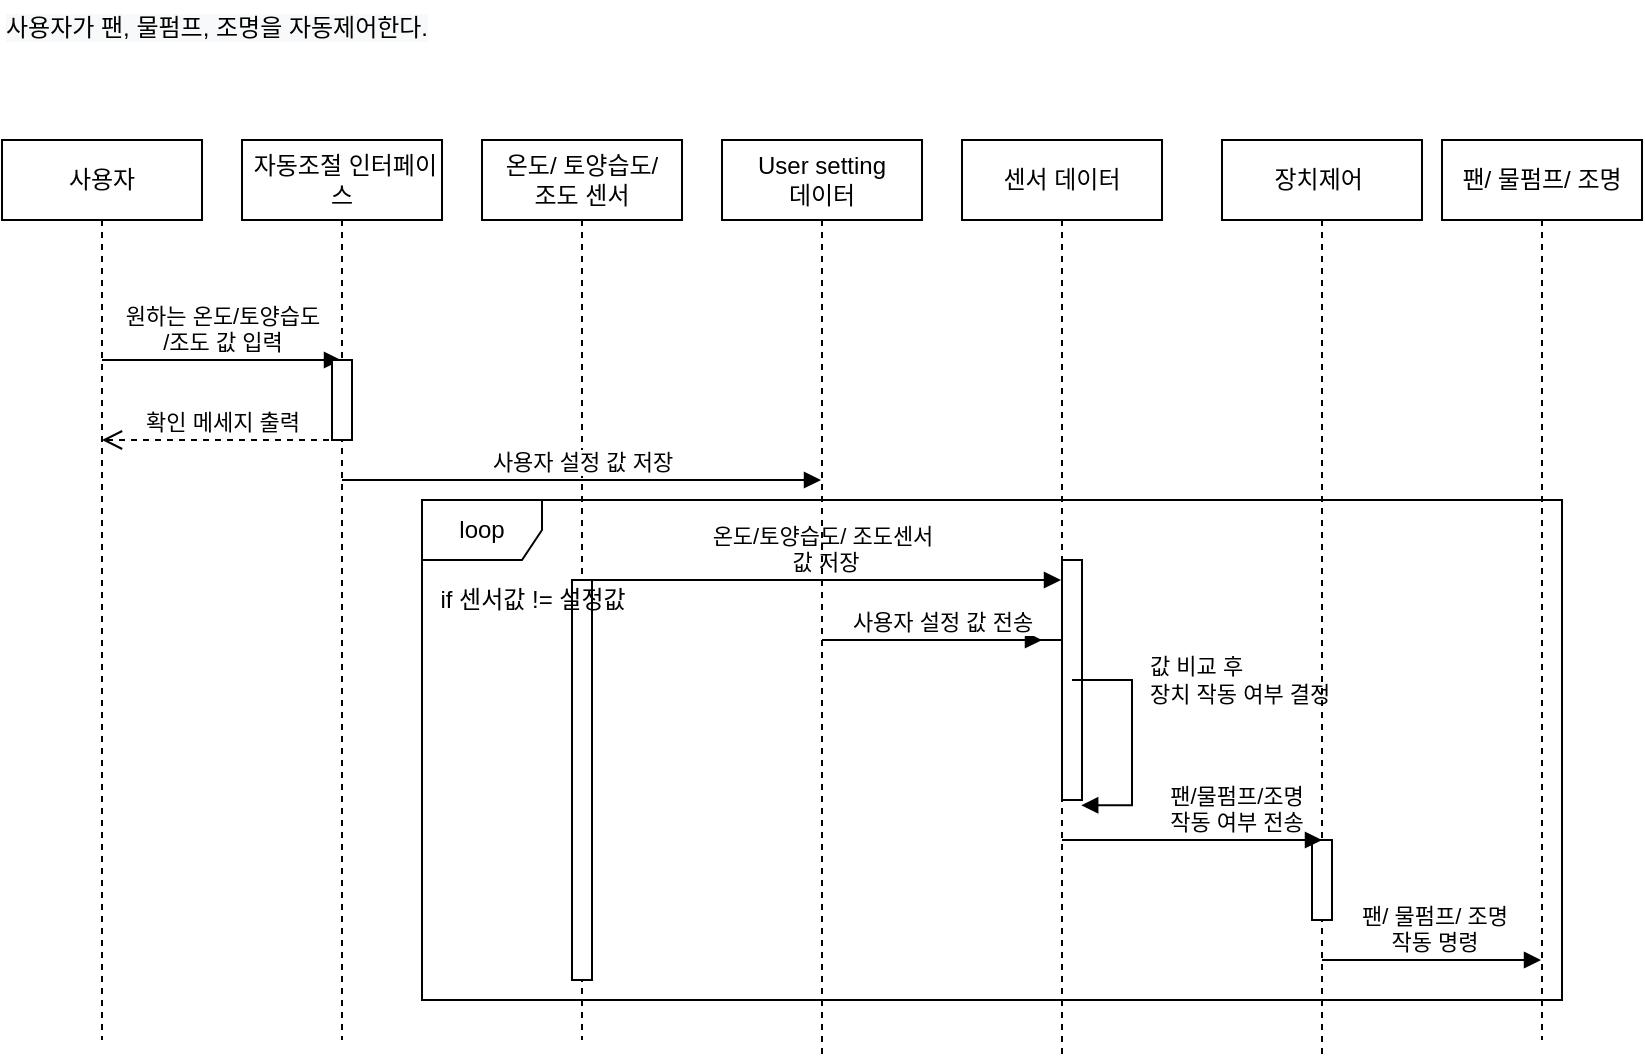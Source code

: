 <mxfile version="20.4.0" type="github">
  <diagram id="Z_jb_i1OUhFMdzfZDqN_" name="페이지-1">
    <mxGraphModel dx="1038" dy="513" grid="1" gridSize="10" guides="1" tooltips="1" connect="1" arrows="1" fold="1" page="1" pageScale="1" pageWidth="827" pageHeight="1169" math="0" shadow="0">
      <root>
        <mxCell id="0" />
        <mxCell id="1" parent="0" />
        <mxCell id="ybVhzSZ3yJq0IbKlZSbC-16" value="loop" style="shape=umlFrame;whiteSpace=wrap;html=1;" parent="1" vertex="1">
          <mxGeometry x="260" y="280" width="570" height="250" as="geometry" />
        </mxCell>
        <mxCell id="ybVhzSZ3yJq0IbKlZSbC-1" value="&lt;span style=&quot;color: rgb(0, 0, 0); font-family: Helvetica; font-size: 12px; font-style: normal; font-variant-ligatures: normal; font-variant-caps: normal; font-weight: 400; letter-spacing: normal; orphans: 2; text-align: center; text-indent: 0px; text-transform: none; widows: 2; word-spacing: 0px; -webkit-text-stroke-width: 0px; background-color: rgb(248, 249, 250); text-decoration-thickness: initial; text-decoration-style: initial; text-decoration-color: initial; float: none; display: inline !important;&quot;&gt;사용자가 팬, 물펌프, 조명을 자동제어한다.&lt;/span&gt;" style="text;whiteSpace=wrap;html=1;" parent="1" vertex="1">
          <mxGeometry x="50" y="30" width="260" height="40" as="geometry" />
        </mxCell>
        <mxCell id="ybVhzSZ3yJq0IbKlZSbC-5" value="사용자" style="shape=umlLifeline;perimeter=lifelinePerimeter;whiteSpace=wrap;html=1;container=1;collapsible=0;recursiveResize=0;outlineConnect=0;" parent="1" vertex="1">
          <mxGeometry x="50" y="100" width="100" height="450" as="geometry" />
        </mxCell>
        <mxCell id="ybVhzSZ3yJq0IbKlZSbC-6" value="원하는 온도/토양습도&lt;br&gt;/조도 값 입력" style="html=1;verticalAlign=bottom;endArrow=block;rounded=0;" parent="ybVhzSZ3yJq0IbKlZSbC-5" target="ybVhzSZ3yJq0IbKlZSbC-7" edge="1">
          <mxGeometry width="80" relative="1" as="geometry">
            <mxPoint x="50" y="110" as="sourcePoint" />
            <mxPoint x="180" y="110" as="targetPoint" />
            <Array as="points" />
          </mxGeometry>
        </mxCell>
        <mxCell id="ybVhzSZ3yJq0IbKlZSbC-7" value="&amp;nbsp;자동조절 인터페이스" style="shape=umlLifeline;perimeter=lifelinePerimeter;whiteSpace=wrap;html=1;container=1;collapsible=0;recursiveResize=0;outlineConnect=0;" parent="1" vertex="1">
          <mxGeometry x="170" y="100" width="100" height="450" as="geometry" />
        </mxCell>
        <mxCell id="ybVhzSZ3yJq0IbKlZSbC-8" value="확인 메세지 출력" style="html=1;verticalAlign=bottom;endArrow=open;dashed=1;endSize=8;rounded=0;" parent="ybVhzSZ3yJq0IbKlZSbC-7" target="ybVhzSZ3yJq0IbKlZSbC-5" edge="1">
          <mxGeometry relative="1" as="geometry">
            <mxPoint x="49.5" y="150" as="sourcePoint" />
            <mxPoint x="-70.5" y="150" as="targetPoint" />
            <Array as="points">
              <mxPoint x="20" y="150" />
            </Array>
          </mxGeometry>
        </mxCell>
        <mxCell id="ybVhzSZ3yJq0IbKlZSbC-27" value="" style="html=1;points=[];perimeter=orthogonalPerimeter;" parent="ybVhzSZ3yJq0IbKlZSbC-7" vertex="1">
          <mxGeometry x="45" y="110" width="10" height="40" as="geometry" />
        </mxCell>
        <mxCell id="ybVhzSZ3yJq0IbKlZSbC-9" value="센서 데이터" style="shape=umlLifeline;perimeter=lifelinePerimeter;whiteSpace=wrap;html=1;container=1;collapsible=0;recursiveResize=0;outlineConnect=0;" parent="1" vertex="1">
          <mxGeometry x="530" y="100" width="100" height="460" as="geometry" />
        </mxCell>
        <mxCell id="2I6JDyK-s7J--lfPWRVq-5" value="" style="html=1;points=[];perimeter=orthogonalPerimeter;" parent="ybVhzSZ3yJq0IbKlZSbC-9" vertex="1">
          <mxGeometry x="50" y="210" width="10" height="120" as="geometry" />
        </mxCell>
        <mxCell id="2I6JDyK-s7J--lfPWRVq-6" value="값 비교 후&amp;nbsp;&lt;br&gt;장치 작동 여부 결정" style="edgeStyle=orthogonalEdgeStyle;html=1;align=left;spacingLeft=2;endArrow=block;rounded=0;entryX=0.96;entryY=1.022;entryDx=0;entryDy=0;entryPerimeter=0;" parent="ybVhzSZ3yJq0IbKlZSbC-9" target="2I6JDyK-s7J--lfPWRVq-5" edge="1">
          <mxGeometry x="-0.491" y="5" relative="1" as="geometry">
            <mxPoint x="55" y="270" as="sourcePoint" />
            <Array as="points">
              <mxPoint x="85" y="270" />
              <mxPoint x="85" y="333" />
            </Array>
            <mxPoint as="offset" />
          </mxGeometry>
        </mxCell>
        <mxCell id="ybVhzSZ3yJq0IbKlZSbC-10" value="장치제어&amp;nbsp;" style="shape=umlLifeline;perimeter=lifelinePerimeter;whiteSpace=wrap;html=1;container=1;collapsible=0;recursiveResize=0;outlineConnect=0;" parent="1" vertex="1">
          <mxGeometry x="660" y="100" width="100" height="460" as="geometry" />
        </mxCell>
        <mxCell id="ybVhzSZ3yJq0IbKlZSbC-25" value="" style="html=1;points=[];perimeter=orthogonalPerimeter;" parent="ybVhzSZ3yJq0IbKlZSbC-10" vertex="1">
          <mxGeometry x="45" y="350" width="10" height="40" as="geometry" />
        </mxCell>
        <mxCell id="ybVhzSZ3yJq0IbKlZSbC-11" value="온도/ 토양습도/ &lt;br&gt;조도 센서" style="shape=umlLifeline;perimeter=lifelinePerimeter;whiteSpace=wrap;html=1;container=1;collapsible=0;recursiveResize=0;outlineConnect=0;" parent="1" vertex="1">
          <mxGeometry x="290" y="100" width="100" height="450" as="geometry" />
        </mxCell>
        <mxCell id="WnHvljfLEf6mzswlZwCw-1" value="" style="html=1;points=[];perimeter=orthogonalPerimeter;" vertex="1" parent="ybVhzSZ3yJq0IbKlZSbC-11">
          <mxGeometry x="45" y="220" width="10" height="200" as="geometry" />
        </mxCell>
        <mxCell id="ybVhzSZ3yJq0IbKlZSbC-22" value="if 센서값 != 설정값" style="text;html=1;resizable=0;autosize=1;align=center;verticalAlign=middle;points=[];fillColor=none;strokeColor=none;rounded=0;" parent="ybVhzSZ3yJq0IbKlZSbC-11" vertex="1">
          <mxGeometry x="-35" y="215" width="120" height="30" as="geometry" />
        </mxCell>
        <mxCell id="ybVhzSZ3yJq0IbKlZSbC-12" value="사용자 설정 값 저장" style="html=1;verticalAlign=bottom;endArrow=block;rounded=0;" parent="1" source="ybVhzSZ3yJq0IbKlZSbC-7" target="2I6JDyK-s7J--lfPWRVq-1" edge="1">
          <mxGeometry width="80" relative="1" as="geometry">
            <mxPoint x="249.5" y="280" as="sourcePoint" />
            <mxPoint x="363.5" y="280" as="targetPoint" />
            <Array as="points">
              <mxPoint x="310" y="270" />
            </Array>
          </mxGeometry>
        </mxCell>
        <mxCell id="ybVhzSZ3yJq0IbKlZSbC-13" value="온도/토양습도/ 조도센서&lt;br&gt;&amp;nbsp;값 저장" style="html=1;verticalAlign=bottom;endArrow=block;rounded=0;" parent="1" source="ybVhzSZ3yJq0IbKlZSbC-11" target="ybVhzSZ3yJq0IbKlZSbC-9" edge="1">
          <mxGeometry width="80" relative="1" as="geometry">
            <mxPoint x="250" y="360" as="sourcePoint" />
            <mxPoint x="380" y="360" as="targetPoint" />
            <Array as="points">
              <mxPoint x="440" y="320" />
            </Array>
          </mxGeometry>
        </mxCell>
        <mxCell id="ybVhzSZ3yJq0IbKlZSbC-14" value="팬/물펌프/조명 &lt;br&gt;작동 여부 전송" style="html=1;verticalAlign=bottom;endArrow=block;rounded=0;" parent="1" source="ybVhzSZ3yJq0IbKlZSbC-9" target="ybVhzSZ3yJq0IbKlZSbC-10" edge="1">
          <mxGeometry x="0.342" width="80" relative="1" as="geometry">
            <mxPoint x="519.5" y="330" as="sourcePoint" />
            <mxPoint x="600" y="380" as="targetPoint" />
            <Array as="points">
              <mxPoint x="710" y="450" />
            </Array>
            <mxPoint as="offset" />
          </mxGeometry>
        </mxCell>
        <mxCell id="ybVhzSZ3yJq0IbKlZSbC-15" value="사용자 설정 값 전송" style="html=1;verticalAlign=bottom;endArrow=block;rounded=0;" parent="1" source="ybVhzSZ3yJq0IbKlZSbC-9" edge="1">
          <mxGeometry x="0.564" width="80" relative="1" as="geometry">
            <mxPoint x="259.5" y="290" as="sourcePoint" />
            <mxPoint x="570" y="350" as="targetPoint" />
            <Array as="points">
              <mxPoint x="460" y="350" />
            </Array>
            <mxPoint as="offset" />
          </mxGeometry>
        </mxCell>
        <mxCell id="ybVhzSZ3yJq0IbKlZSbC-20" value="팬/ 물펌프/ 조명 &lt;br&gt;작동 명령" style="html=1;verticalAlign=bottom;endArrow=block;rounded=0;" parent="1" source="ybVhzSZ3yJq0IbKlZSbC-10" target="ybVhzSZ3yJq0IbKlZSbC-21" edge="1">
          <mxGeometry x="-0.003" width="80" relative="1" as="geometry">
            <mxPoint x="519.5" y="380" as="sourcePoint" />
            <mxPoint x="649.5" y="380" as="targetPoint" />
            <Array as="points">
              <mxPoint x="770" y="510" />
            </Array>
            <mxPoint x="1" as="offset" />
          </mxGeometry>
        </mxCell>
        <mxCell id="ybVhzSZ3yJq0IbKlZSbC-21" value="팬/ 물펌프/ 조명" style="shape=umlLifeline;perimeter=lifelinePerimeter;whiteSpace=wrap;html=1;container=1;collapsible=0;recursiveResize=0;outlineConnect=0;" parent="1" vertex="1">
          <mxGeometry x="770" y="100" width="100" height="450" as="geometry" />
        </mxCell>
        <mxCell id="2I6JDyK-s7J--lfPWRVq-1" value="User setting &lt;br&gt;데이터" style="shape=umlLifeline;perimeter=lifelinePerimeter;whiteSpace=wrap;html=1;container=1;collapsible=0;recursiveResize=0;outlineConnect=0;" parent="1" vertex="1">
          <mxGeometry x="410" y="100" width="100" height="460" as="geometry" />
        </mxCell>
      </root>
    </mxGraphModel>
  </diagram>
</mxfile>
